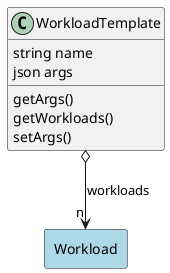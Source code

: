 @startuml

class "WorkloadTemplate" as Model {
 string name
 json args

 getArgs()
 getWorkloads()
 setArgs()
 
}

rectangle "Workload" as Workload #lightblue {
}

Model o--> "n" Workload : workloads





@enduml
